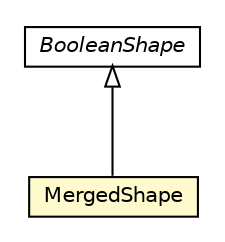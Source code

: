 #!/usr/local/bin/dot
#
# Class diagram 
# Generated by UMLGraph version R5_6-24-gf6e263 (http://www.umlgraph.org/)
#

digraph G {
	edge [fontname="Helvetica",fontsize=10,labelfontname="Helvetica",labelfontsize=10];
	node [fontname="Helvetica",fontsize=10,shape=plaintext];
	nodesep=0.25;
	ranksep=0.5;
	// org.universAAL.ontology.shape.MergedShape
	c241665 [label=<<table title="org.universAAL.ontology.shape.MergedShape" border="0" cellborder="1" cellspacing="0" cellpadding="2" port="p" bgcolor="lemonChiffon" href="./MergedShape.html">
		<tr><td><table border="0" cellspacing="0" cellpadding="1">
<tr><td align="center" balign="center"> MergedShape </td></tr>
		</table></td></tr>
		</table>>, URL="./MergedShape.html", fontname="Helvetica", fontcolor="black", fontsize=10.0];
	// org.universAAL.ontology.shape.BooleanShape
	c241675 [label=<<table title="org.universAAL.ontology.shape.BooleanShape" border="0" cellborder="1" cellspacing="0" cellpadding="2" port="p" href="./BooleanShape.html">
		<tr><td><table border="0" cellspacing="0" cellpadding="1">
<tr><td align="center" balign="center"><font face="Helvetica-Oblique"> BooleanShape </font></td></tr>
		</table></td></tr>
		</table>>, URL="./BooleanShape.html", fontname="Helvetica", fontcolor="black", fontsize=10.0];
	//org.universAAL.ontology.shape.MergedShape extends org.universAAL.ontology.shape.BooleanShape
	c241675:p -> c241665:p [dir=back,arrowtail=empty];
}

